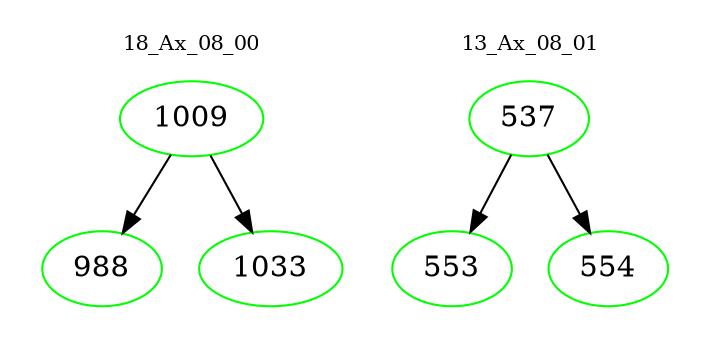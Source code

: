 digraph{
subgraph cluster_0 {
color = white
label = "18_Ax_08_00";
fontsize=10;
T0_1009 [label="1009", color="green"]
T0_1009 -> T0_988 [color="black"]
T0_988 [label="988", color="green"]
T0_1009 -> T0_1033 [color="black"]
T0_1033 [label="1033", color="green"]
}
subgraph cluster_1 {
color = white
label = "13_Ax_08_01";
fontsize=10;
T1_537 [label="537", color="green"]
T1_537 -> T1_553 [color="black"]
T1_553 [label="553", color="green"]
T1_537 -> T1_554 [color="black"]
T1_554 [label="554", color="green"]
}
}
